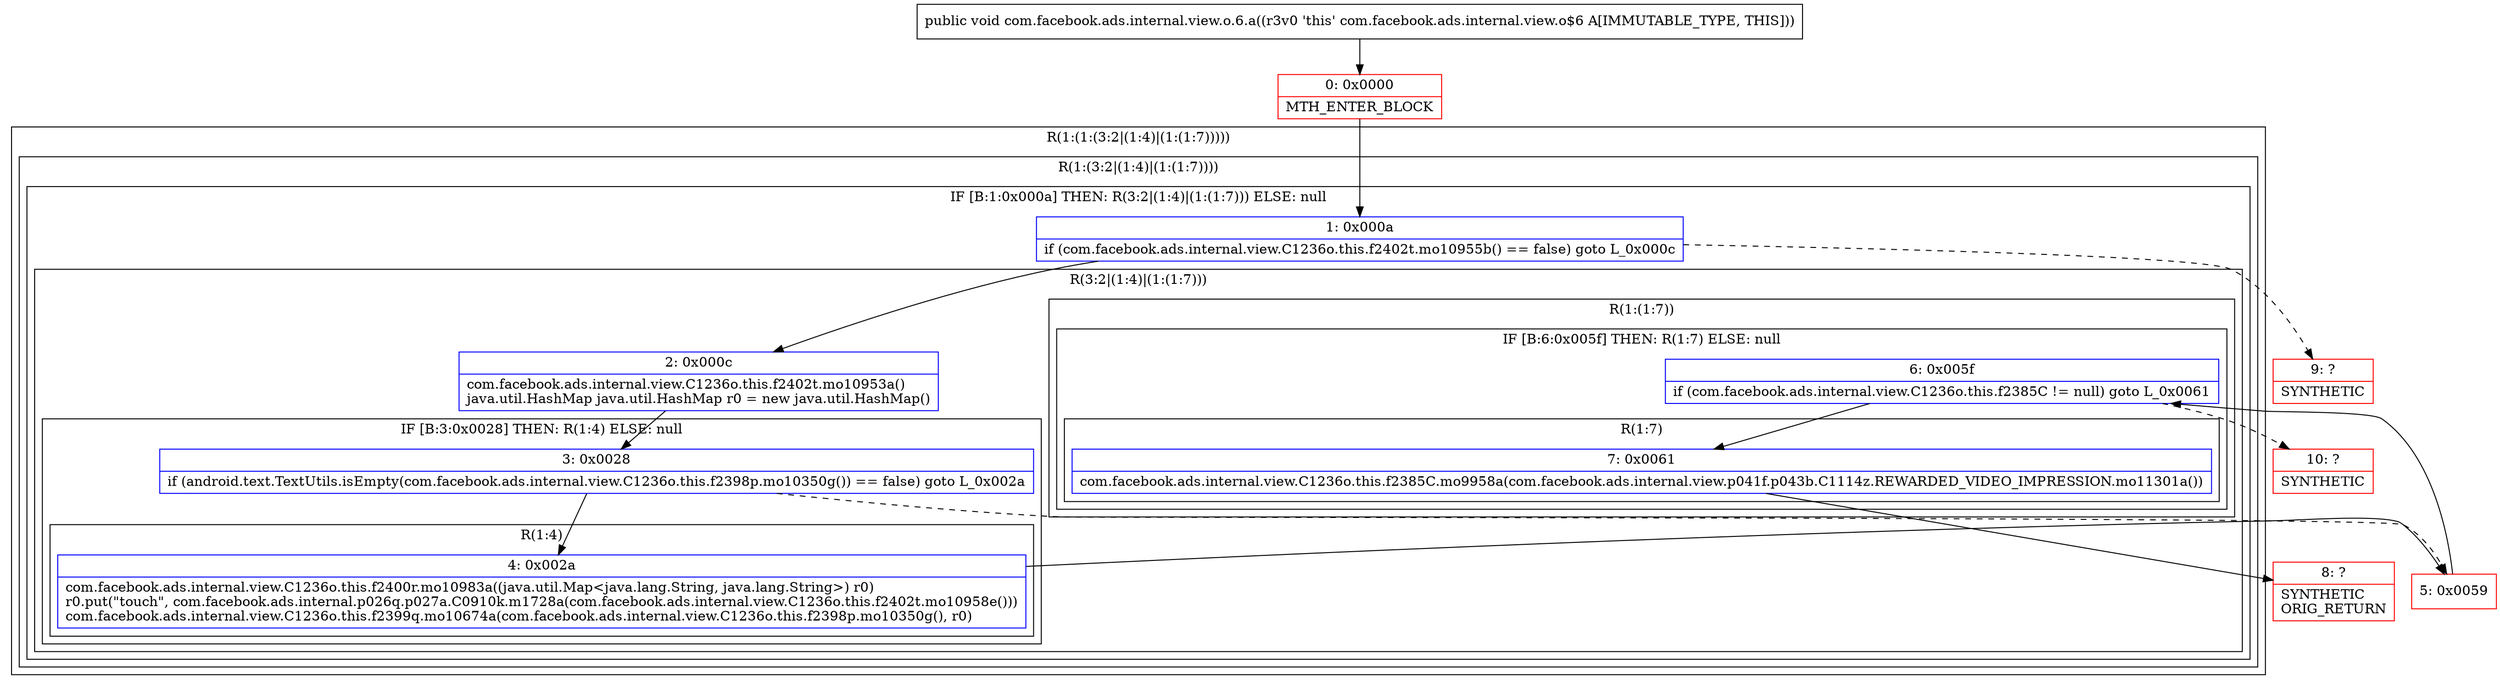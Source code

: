 digraph "CFG forcom.facebook.ads.internal.view.o.6.a()V" {
subgraph cluster_Region_314001051 {
label = "R(1:(1:(3:2|(1:4)|(1:(1:7)))))";
node [shape=record,color=blue];
subgraph cluster_Region_1113142157 {
label = "R(1:(3:2|(1:4)|(1:(1:7))))";
node [shape=record,color=blue];
subgraph cluster_IfRegion_1530553860 {
label = "IF [B:1:0x000a] THEN: R(3:2|(1:4)|(1:(1:7))) ELSE: null";
node [shape=record,color=blue];
Node_1 [shape=record,label="{1\:\ 0x000a|if (com.facebook.ads.internal.view.C1236o.this.f2402t.mo10955b() == false) goto L_0x000c\l}"];
subgraph cluster_Region_438515129 {
label = "R(3:2|(1:4)|(1:(1:7)))";
node [shape=record,color=blue];
Node_2 [shape=record,label="{2\:\ 0x000c|com.facebook.ads.internal.view.C1236o.this.f2402t.mo10953a()\ljava.util.HashMap java.util.HashMap r0 = new java.util.HashMap()\l}"];
subgraph cluster_IfRegion_968259069 {
label = "IF [B:3:0x0028] THEN: R(1:4) ELSE: null";
node [shape=record,color=blue];
Node_3 [shape=record,label="{3\:\ 0x0028|if (android.text.TextUtils.isEmpty(com.facebook.ads.internal.view.C1236o.this.f2398p.mo10350g()) == false) goto L_0x002a\l}"];
subgraph cluster_Region_1967478796 {
label = "R(1:4)";
node [shape=record,color=blue];
Node_4 [shape=record,label="{4\:\ 0x002a|com.facebook.ads.internal.view.C1236o.this.f2400r.mo10983a((java.util.Map\<java.lang.String, java.lang.String\>) r0)\lr0.put(\"touch\", com.facebook.ads.internal.p026q.p027a.C0910k.m1728a(com.facebook.ads.internal.view.C1236o.this.f2402t.mo10958e()))\lcom.facebook.ads.internal.view.C1236o.this.f2399q.mo10674a(com.facebook.ads.internal.view.C1236o.this.f2398p.mo10350g(), r0)\l}"];
}
}
subgraph cluster_Region_287141838 {
label = "R(1:(1:7))";
node [shape=record,color=blue];
subgraph cluster_IfRegion_441709371 {
label = "IF [B:6:0x005f] THEN: R(1:7) ELSE: null";
node [shape=record,color=blue];
Node_6 [shape=record,label="{6\:\ 0x005f|if (com.facebook.ads.internal.view.C1236o.this.f2385C != null) goto L_0x0061\l}"];
subgraph cluster_Region_315730995 {
label = "R(1:7)";
node [shape=record,color=blue];
Node_7 [shape=record,label="{7\:\ 0x0061|com.facebook.ads.internal.view.C1236o.this.f2385C.mo9958a(com.facebook.ads.internal.view.p041f.p043b.C1114z.REWARDED_VIDEO_IMPRESSION.mo11301a())\l}"];
}
}
}
}
}
}
}
Node_0 [shape=record,color=red,label="{0\:\ 0x0000|MTH_ENTER_BLOCK\l}"];
Node_5 [shape=record,color=red,label="{5\:\ 0x0059}"];
Node_8 [shape=record,color=red,label="{8\:\ ?|SYNTHETIC\lORIG_RETURN\l}"];
Node_9 [shape=record,color=red,label="{9\:\ ?|SYNTHETIC\l}"];
Node_10 [shape=record,color=red,label="{10\:\ ?|SYNTHETIC\l}"];
MethodNode[shape=record,label="{public void com.facebook.ads.internal.view.o.6.a((r3v0 'this' com.facebook.ads.internal.view.o$6 A[IMMUTABLE_TYPE, THIS])) }"];
MethodNode -> Node_0;
Node_1 -> Node_2;
Node_1 -> Node_9[style=dashed];
Node_2 -> Node_3;
Node_3 -> Node_4;
Node_3 -> Node_5[style=dashed];
Node_4 -> Node_5;
Node_6 -> Node_7;
Node_6 -> Node_10[style=dashed];
Node_7 -> Node_8;
Node_0 -> Node_1;
Node_5 -> Node_6;
}

